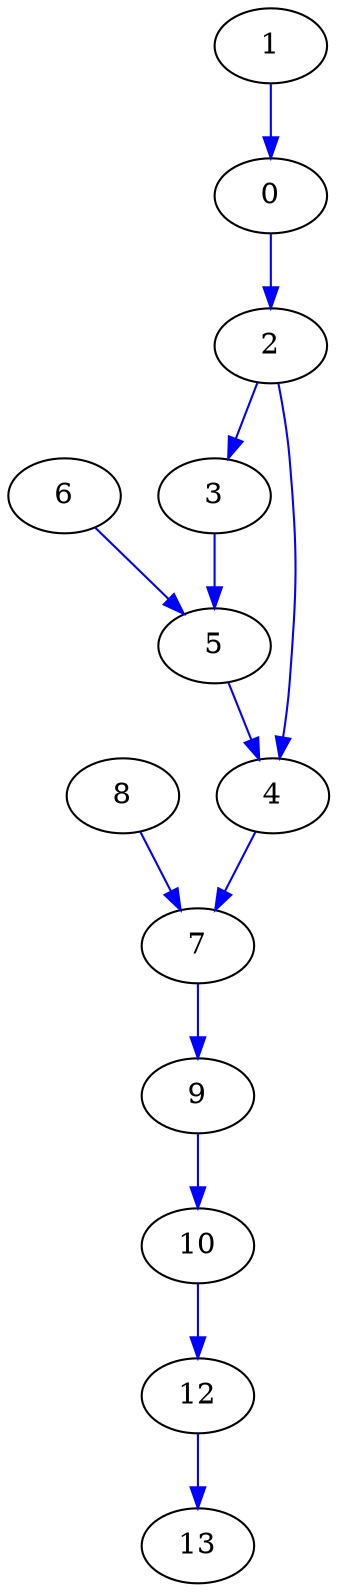 digraph {
  0 [label="0", color=black];
  1 -> 0 [label="", color=blue];
  7 [label="7", color=black];
  4 -> 7 [label="", color=blue];
  8 -> 7 [label="", color=blue];
  2 [label="2", color=black];
  0 -> 2 [label="", color=blue];
  9 [label="9", color=black];
  7 -> 9 [label="", color=blue];
  4 [label="4", color=black];
  2 -> 4 [label="", color=blue];
  5 -> 4 [label="", color=blue];
  6 [label="6", color=black];
  13 [label="13", color=black];
  12 -> 13 [label="", color=blue];
  1 [label="1", color=black];
  8 [label="8", color=black];
  3 [label="3", color=black];
  2 -> 3 [label="", color=blue];
  10 [label="10", color=black];
  9 -> 10 [label="", color=blue];
  5 [label="5", color=black];
  3 -> 5 [label="", color=blue];
  6 -> 5 [label="", color=blue];
  12 [label="12", color=black];
  10 -> 12 [label="", color=blue];
}
